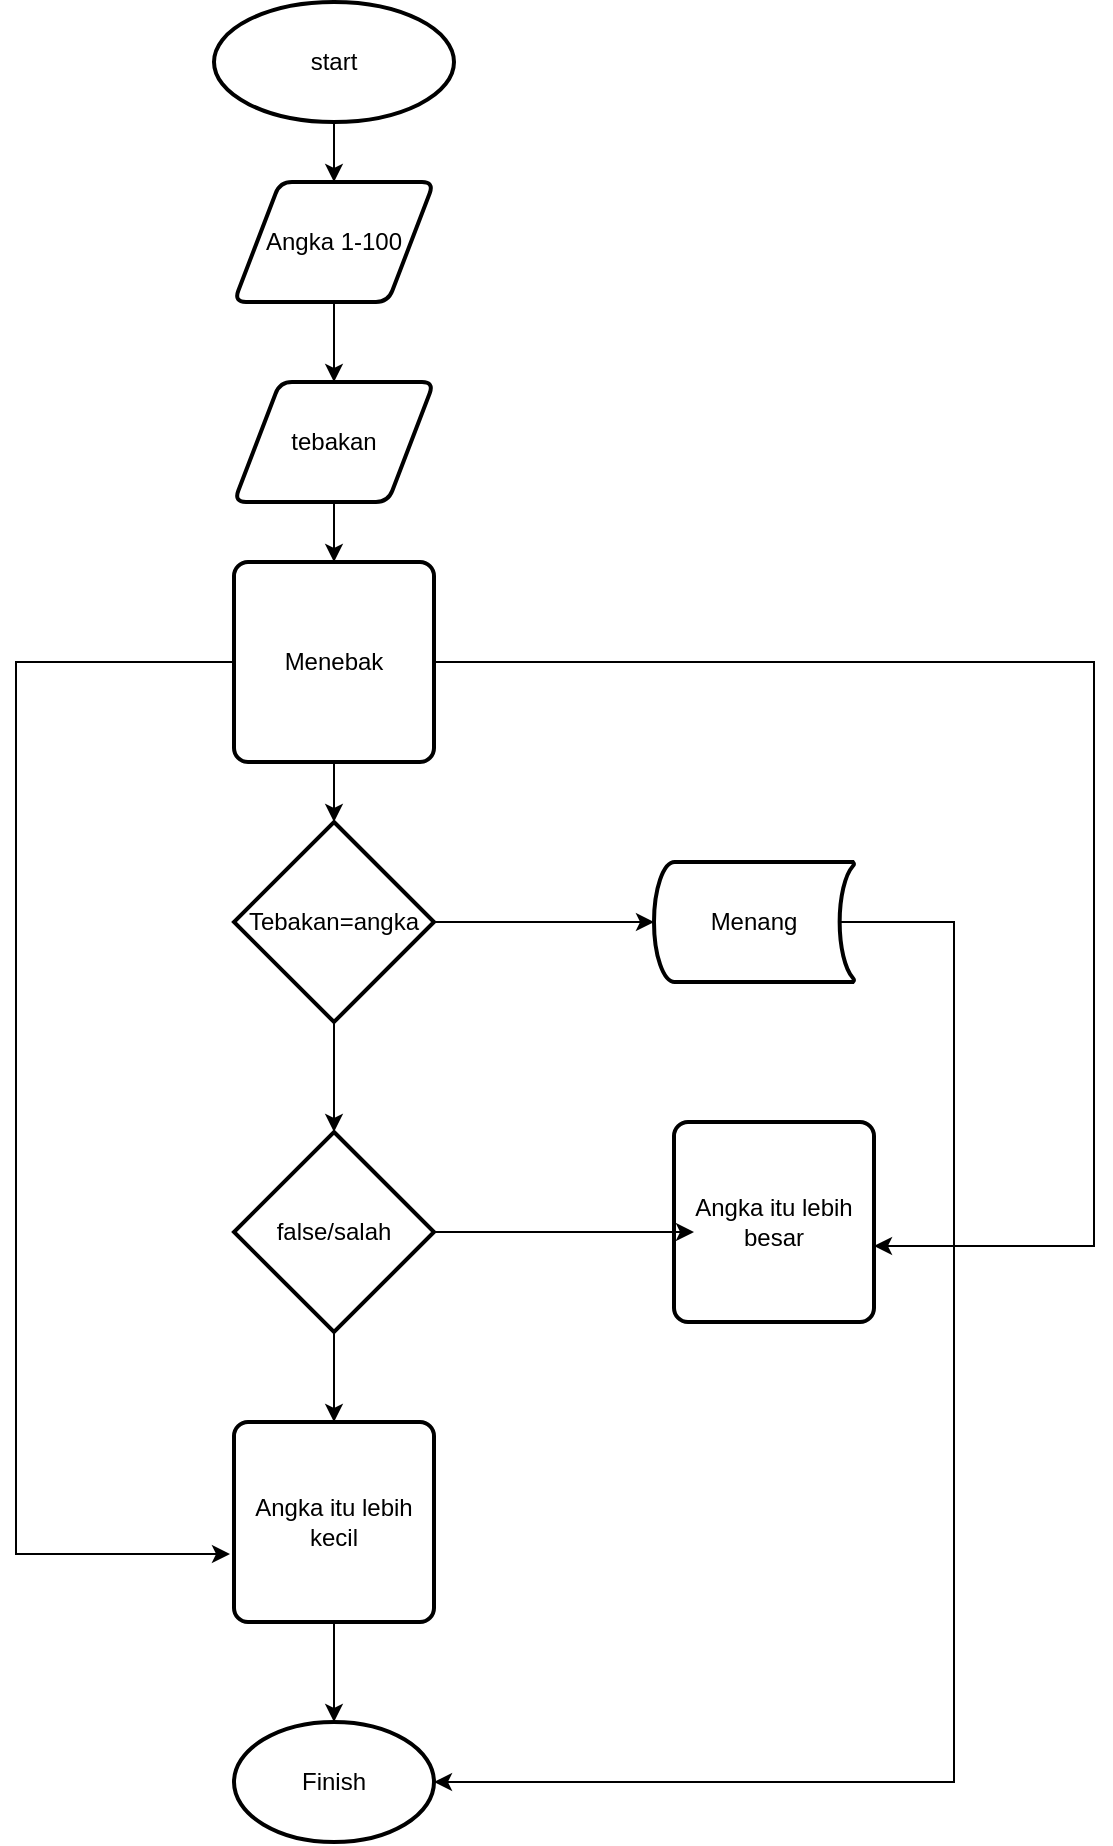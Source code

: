 <mxfile version="22.0.4" type="github">
  <diagram id="C5RBs43oDa-KdzZeNtuy" name="Page-1">
    <mxGraphModel dx="1035" dy="553" grid="1" gridSize="10" guides="1" tooltips="1" connect="1" arrows="1" fold="1" page="1" pageScale="1" pageWidth="827" pageHeight="1169" background="#ffffff" math="0" shadow="0">
      <root>
        <mxCell id="WIyWlLk6GJQsqaUBKTNV-0" />
        <mxCell id="WIyWlLk6GJQsqaUBKTNV-1" parent="WIyWlLk6GJQsqaUBKTNV-0" />
        <mxCell id="zaMfh5JyoYgyopWfWyRz-14" value="" style="edgeStyle=orthogonalEdgeStyle;rounded=0;orthogonalLoop=1;jettySize=auto;html=1;" edge="1" parent="WIyWlLk6GJQsqaUBKTNV-1" target="zaMfh5JyoYgyopWfWyRz-13">
          <mxGeometry relative="1" as="geometry">
            <mxPoint x="425" y="60" as="sourcePoint" />
          </mxGeometry>
        </mxCell>
        <mxCell id="zaMfh5JyoYgyopWfWyRz-42" style="edgeStyle=orthogonalEdgeStyle;rounded=0;orthogonalLoop=1;jettySize=auto;html=1;exitX=0.5;exitY=1;exitDx=0;exitDy=0;exitPerimeter=0;entryX=0.5;entryY=0;entryDx=0;entryDy=0;" edge="1" parent="WIyWlLk6GJQsqaUBKTNV-1" source="zaMfh5JyoYgyopWfWyRz-40" target="zaMfh5JyoYgyopWfWyRz-41">
          <mxGeometry relative="1" as="geometry" />
        </mxCell>
        <mxCell id="zaMfh5JyoYgyopWfWyRz-40" value="start" style="strokeWidth=2;html=1;shape=mxgraph.flowchart.start_1;whiteSpace=wrap;" vertex="1" parent="WIyWlLk6GJQsqaUBKTNV-1">
          <mxGeometry x="340" y="20" width="120" height="60" as="geometry" />
        </mxCell>
        <mxCell id="zaMfh5JyoYgyopWfWyRz-44" style="edgeStyle=orthogonalEdgeStyle;rounded=0;orthogonalLoop=1;jettySize=auto;html=1;exitX=0.5;exitY=1;exitDx=0;exitDy=0;entryX=0.5;entryY=0;entryDx=0;entryDy=0;" edge="1" parent="WIyWlLk6GJQsqaUBKTNV-1" source="zaMfh5JyoYgyopWfWyRz-41" target="zaMfh5JyoYgyopWfWyRz-43">
          <mxGeometry relative="1" as="geometry" />
        </mxCell>
        <mxCell id="zaMfh5JyoYgyopWfWyRz-41" value="Angka 1-100" style="shape=parallelogram;html=1;strokeWidth=2;perimeter=parallelogramPerimeter;whiteSpace=wrap;rounded=1;arcSize=12;size=0.23;" vertex="1" parent="WIyWlLk6GJQsqaUBKTNV-1">
          <mxGeometry x="350" y="110" width="100" height="60" as="geometry" />
        </mxCell>
        <mxCell id="zaMfh5JyoYgyopWfWyRz-46" style="edgeStyle=orthogonalEdgeStyle;rounded=0;orthogonalLoop=1;jettySize=auto;html=1;exitX=0.5;exitY=1;exitDx=0;exitDy=0;entryX=0.5;entryY=0;entryDx=0;entryDy=0;" edge="1" parent="WIyWlLk6GJQsqaUBKTNV-1" source="zaMfh5JyoYgyopWfWyRz-43" target="zaMfh5JyoYgyopWfWyRz-45">
          <mxGeometry relative="1" as="geometry" />
        </mxCell>
        <mxCell id="zaMfh5JyoYgyopWfWyRz-43" value="tebakan" style="shape=parallelogram;html=1;strokeWidth=2;perimeter=parallelogramPerimeter;whiteSpace=wrap;rounded=1;arcSize=12;size=0.23;" vertex="1" parent="WIyWlLk6GJQsqaUBKTNV-1">
          <mxGeometry x="350" y="210" width="100" height="60" as="geometry" />
        </mxCell>
        <mxCell id="zaMfh5JyoYgyopWfWyRz-63" style="edgeStyle=orthogonalEdgeStyle;rounded=0;orthogonalLoop=1;jettySize=auto;html=1;exitX=0;exitY=0.5;exitDx=0;exitDy=0;entryX=-0.02;entryY=0.66;entryDx=0;entryDy=0;entryPerimeter=0;" edge="1" parent="WIyWlLk6GJQsqaUBKTNV-1" source="zaMfh5JyoYgyopWfWyRz-45" target="zaMfh5JyoYgyopWfWyRz-58">
          <mxGeometry relative="1" as="geometry">
            <mxPoint x="240" y="800" as="targetPoint" />
            <Array as="points">
              <mxPoint x="241" y="350" />
              <mxPoint x="241" y="796" />
            </Array>
          </mxGeometry>
        </mxCell>
        <mxCell id="zaMfh5JyoYgyopWfWyRz-45" value="Menebak" style="rounded=1;whiteSpace=wrap;html=1;absoluteArcSize=1;arcSize=14;strokeWidth=2;" vertex="1" parent="WIyWlLk6GJQsqaUBKTNV-1">
          <mxGeometry x="350" y="300" width="100" height="100" as="geometry" />
        </mxCell>
        <mxCell id="zaMfh5JyoYgyopWfWyRz-54" style="edgeStyle=orthogonalEdgeStyle;rounded=0;orthogonalLoop=1;jettySize=auto;html=1;exitX=0.5;exitY=1;exitDx=0;exitDy=0;exitPerimeter=0;" edge="1" parent="WIyWlLk6GJQsqaUBKTNV-1" source="zaMfh5JyoYgyopWfWyRz-47" target="zaMfh5JyoYgyopWfWyRz-53">
          <mxGeometry relative="1" as="geometry" />
        </mxCell>
        <mxCell id="zaMfh5JyoYgyopWfWyRz-47" value="Tebakan=angka" style="strokeWidth=2;html=1;shape=mxgraph.flowchart.decision;whiteSpace=wrap;" vertex="1" parent="WIyWlLk6GJQsqaUBKTNV-1">
          <mxGeometry x="350" y="430" width="100" height="100" as="geometry" />
        </mxCell>
        <mxCell id="zaMfh5JyoYgyopWfWyRz-48" style="edgeStyle=orthogonalEdgeStyle;rounded=0;orthogonalLoop=1;jettySize=auto;html=1;exitX=0.5;exitY=1;exitDx=0;exitDy=0;entryX=0.5;entryY=0;entryDx=0;entryDy=0;entryPerimeter=0;" edge="1" parent="WIyWlLk6GJQsqaUBKTNV-1" source="zaMfh5JyoYgyopWfWyRz-45" target="zaMfh5JyoYgyopWfWyRz-47">
          <mxGeometry relative="1" as="geometry" />
        </mxCell>
        <mxCell id="zaMfh5JyoYgyopWfWyRz-60" style="edgeStyle=orthogonalEdgeStyle;rounded=0;orthogonalLoop=1;jettySize=auto;html=1;exitX=0.5;exitY=1;exitDx=0;exitDy=0;exitPerimeter=0;entryX=0.5;entryY=0;entryDx=0;entryDy=0;" edge="1" parent="WIyWlLk6GJQsqaUBKTNV-1" source="zaMfh5JyoYgyopWfWyRz-53" target="zaMfh5JyoYgyopWfWyRz-58">
          <mxGeometry relative="1" as="geometry" />
        </mxCell>
        <mxCell id="zaMfh5JyoYgyopWfWyRz-53" value="false/salah" style="strokeWidth=2;html=1;shape=mxgraph.flowchart.decision;whiteSpace=wrap;" vertex="1" parent="WIyWlLk6GJQsqaUBKTNV-1">
          <mxGeometry x="350" y="585" width="100" height="100" as="geometry" />
        </mxCell>
        <mxCell id="zaMfh5JyoYgyopWfWyRz-66" style="edgeStyle=orthogonalEdgeStyle;rounded=0;orthogonalLoop=1;jettySize=auto;html=1;exitX=0.93;exitY=0.5;exitDx=0;exitDy=0;exitPerimeter=0;entryX=1;entryY=0.5;entryDx=0;entryDy=0;entryPerimeter=0;" edge="1" parent="WIyWlLk6GJQsqaUBKTNV-1" source="zaMfh5JyoYgyopWfWyRz-55" target="zaMfh5JyoYgyopWfWyRz-61">
          <mxGeometry relative="1" as="geometry">
            <mxPoint x="700" y="930" as="targetPoint" />
            <Array as="points">
              <mxPoint x="710" y="480" />
              <mxPoint x="710" y="910" />
            </Array>
          </mxGeometry>
        </mxCell>
        <mxCell id="zaMfh5JyoYgyopWfWyRz-55" value="Menang" style="strokeWidth=2;html=1;shape=mxgraph.flowchart.stored_data;whiteSpace=wrap;" vertex="1" parent="WIyWlLk6GJQsqaUBKTNV-1">
          <mxGeometry x="560" y="450" width="100" height="60" as="geometry" />
        </mxCell>
        <mxCell id="zaMfh5JyoYgyopWfWyRz-56" style="edgeStyle=orthogonalEdgeStyle;rounded=0;orthogonalLoop=1;jettySize=auto;html=1;exitX=1;exitY=0.5;exitDx=0;exitDy=0;exitPerimeter=0;entryX=0;entryY=0.5;entryDx=0;entryDy=0;entryPerimeter=0;" edge="1" parent="WIyWlLk6GJQsqaUBKTNV-1" source="zaMfh5JyoYgyopWfWyRz-47" target="zaMfh5JyoYgyopWfWyRz-55">
          <mxGeometry relative="1" as="geometry" />
        </mxCell>
        <mxCell id="zaMfh5JyoYgyopWfWyRz-57" value="Angka itu lebih besar" style="rounded=1;whiteSpace=wrap;html=1;absoluteArcSize=1;arcSize=14;strokeWidth=2;" vertex="1" parent="WIyWlLk6GJQsqaUBKTNV-1">
          <mxGeometry x="570" y="580" width="100" height="100" as="geometry" />
        </mxCell>
        <mxCell id="zaMfh5JyoYgyopWfWyRz-58" value="Angka itu lebih kecil" style="rounded=1;whiteSpace=wrap;html=1;absoluteArcSize=1;arcSize=14;strokeWidth=2;" vertex="1" parent="WIyWlLk6GJQsqaUBKTNV-1">
          <mxGeometry x="350" y="730" width="100" height="100" as="geometry" />
        </mxCell>
        <mxCell id="zaMfh5JyoYgyopWfWyRz-59" style="edgeStyle=orthogonalEdgeStyle;rounded=0;orthogonalLoop=1;jettySize=auto;html=1;exitX=1;exitY=0.5;exitDx=0;exitDy=0;exitPerimeter=0;entryX=0.1;entryY=0.55;entryDx=0;entryDy=0;entryPerimeter=0;" edge="1" parent="WIyWlLk6GJQsqaUBKTNV-1" source="zaMfh5JyoYgyopWfWyRz-53" target="zaMfh5JyoYgyopWfWyRz-57">
          <mxGeometry relative="1" as="geometry" />
        </mxCell>
        <mxCell id="zaMfh5JyoYgyopWfWyRz-61" value="Finish" style="strokeWidth=2;html=1;shape=mxgraph.flowchart.start_1;whiteSpace=wrap;" vertex="1" parent="WIyWlLk6GJQsqaUBKTNV-1">
          <mxGeometry x="350" y="880" width="100" height="60" as="geometry" />
        </mxCell>
        <mxCell id="zaMfh5JyoYgyopWfWyRz-62" style="edgeStyle=orthogonalEdgeStyle;rounded=0;orthogonalLoop=1;jettySize=auto;html=1;exitX=0.5;exitY=1;exitDx=0;exitDy=0;entryX=0.5;entryY=0;entryDx=0;entryDy=0;entryPerimeter=0;" edge="1" parent="WIyWlLk6GJQsqaUBKTNV-1" source="zaMfh5JyoYgyopWfWyRz-58" target="zaMfh5JyoYgyopWfWyRz-61">
          <mxGeometry relative="1" as="geometry" />
        </mxCell>
        <mxCell id="zaMfh5JyoYgyopWfWyRz-64" style="edgeStyle=orthogonalEdgeStyle;rounded=0;orthogonalLoop=1;jettySize=auto;html=1;exitX=1;exitY=0.5;exitDx=0;exitDy=0;entryX=1;entryY=0.62;entryDx=0;entryDy=0;entryPerimeter=0;" edge="1" parent="WIyWlLk6GJQsqaUBKTNV-1" source="zaMfh5JyoYgyopWfWyRz-45" target="zaMfh5JyoYgyopWfWyRz-57">
          <mxGeometry relative="1" as="geometry">
            <Array as="points">
              <mxPoint x="780" y="350" />
              <mxPoint x="780" y="642" />
            </Array>
          </mxGeometry>
        </mxCell>
      </root>
    </mxGraphModel>
  </diagram>
</mxfile>
